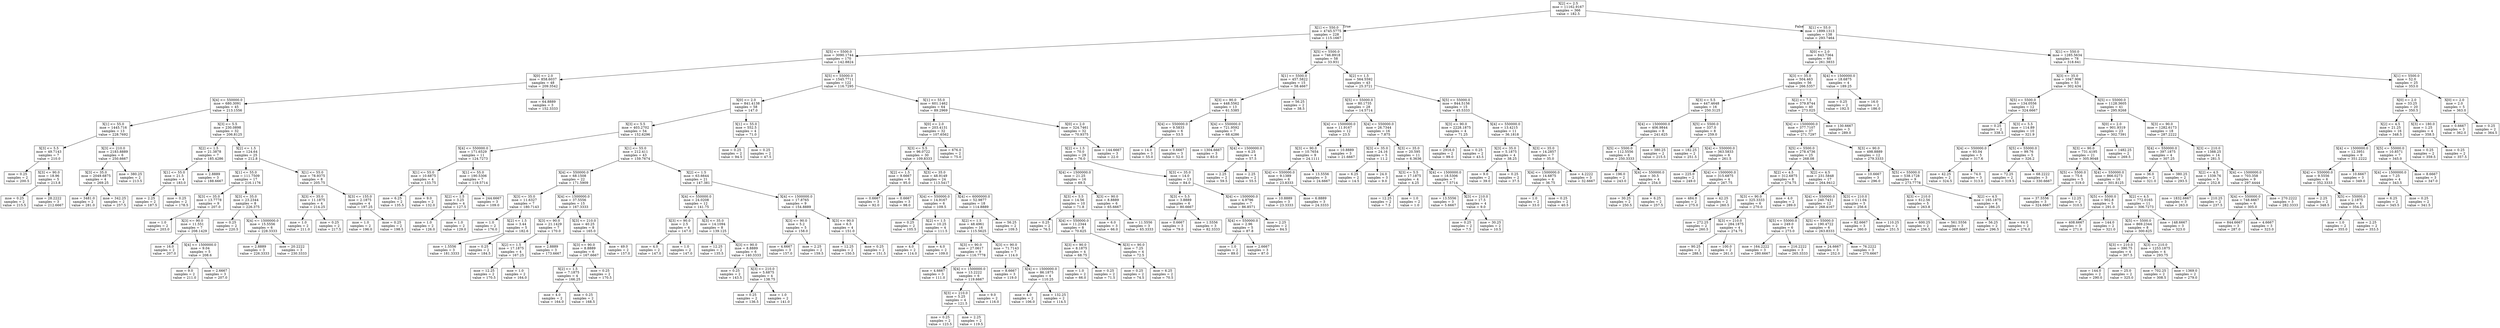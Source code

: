 digraph Tree {
node [shape=box] ;
0 [label="X[2] <= 2.5\nmse = 11162.9167\nsamples = 366\nvalue = 182.5"] ;
1 [label="X[1] <= 550.0\nmse = 4745.5775\nsamples = 228\nvalue = 115.1667"] ;
0 -> 1 [labeldistance=2.5, labelangle=45, headlabel="True"] ;
2 [label="X[5] <= 5500.0\nmse = 3090.1744\nsamples = 170\nvalue = 142.8824"] ;
1 -> 2 ;
3 [label="X[0] <= 2.0\nmse = 858.6037\nsamples = 48\nvalue = 209.3542"] ;
2 -> 3 ;
4 [label="X[4] <= 550000.0\nmse = 680.3091\nsamples = 45\nvalue = 213.1556"] ;
3 -> 4 ;
5 [label="X[1] <= 55.0\nmse = 1445.716\nsamples = 13\nvalue = 228.7692"] ;
4 -> 5 ;
6 [label="X[3] <= 5.5\nmse = 49.7143\nsamples = 7\nvalue = 210.0"] ;
5 -> 6 ;
7 [label="mse = 0.25\nsamples = 2\nvalue = 200.5"] ;
6 -> 7 ;
8 [label="X[3] <= 90.0\nmse = 18.96\nsamples = 5\nvalue = 213.8"] ;
6 -> 8 ;
9 [label="mse = 0.25\nsamples = 2\nvalue = 215.5"] ;
8 -> 9 ;
10 [label="mse = 28.2222\nsamples = 3\nvalue = 212.6667"] ;
8 -> 10 ;
11 [label="X[3] <= 210.0\nmse = 2183.8889\nsamples = 6\nvalue = 250.6667"] ;
5 -> 11 ;
12 [label="X[3] <= 35.0\nmse = 2049.6875\nsamples = 4\nvalue = 269.25"] ;
11 -> 12 ;
13 [label="mse = 3481.0\nsamples = 2\nvalue = 281.0"] ;
12 -> 13 ;
14 [label="mse = 342.25\nsamples = 2\nvalue = 257.5"] ;
12 -> 14 ;
15 [label="mse = 380.25\nsamples = 2\nvalue = 213.5"] ;
11 -> 15 ;
16 [label="X[3] <= 5.5\nmse = 230.0898\nsamples = 32\nvalue = 206.8125"] ;
4 -> 16 ;
17 [label="X[2] <= 1.5\nmse = 21.3878\nsamples = 7\nvalue = 185.4286"] ;
16 -> 17 ;
18 [label="X[1] <= 55.0\nmse = 21.5\nsamples = 4\nvalue = 183.0"] ;
17 -> 18 ;
19 [label="mse = 2.25\nsamples = 2\nvalue = 187.5"] ;
18 -> 19 ;
20 [label="mse = 0.25\nsamples = 2\nvalue = 178.5"] ;
18 -> 20 ;
21 [label="mse = 2.8889\nsamples = 3\nvalue = 188.6667"] ;
17 -> 21 ;
22 [label="X[2] <= 1.5\nmse = 124.64\nsamples = 25\nvalue = 212.8"] ;
16 -> 22 ;
23 [label="X[1] <= 55.0\nmse = 111.7509\nsamples = 17\nvalue = 216.1176"] ;
22 -> 23 ;
24 [label="X[3] <= 35.0\nmse = 13.7778\nsamples = 9\nvalue = 207.0"] ;
23 -> 24 ;
25 [label="mse = 1.0\nsamples = 2\nvalue = 203.0"] ;
24 -> 25 ;
26 [label="X[3] <= 90.0\nmse = 11.551\nsamples = 7\nvalue = 208.1429"] ;
24 -> 26 ;
27 [label="mse = 16.0\nsamples = 2\nvalue = 207.0"] ;
26 -> 27 ;
28 [label="X[4] <= 1500000.0\nmse = 9.04\nsamples = 5\nvalue = 208.6"] ;
26 -> 28 ;
29 [label="mse = 9.0\nsamples = 2\nvalue = 211.0"] ;
28 -> 29 ;
30 [label="mse = 2.6667\nsamples = 3\nvalue = 207.0"] ;
28 -> 30 ;
31 [label="X[3] <= 35.0\nmse = 23.2344\nsamples = 8\nvalue = 226.375"] ;
23 -> 31 ;
32 [label="mse = 0.25\nsamples = 2\nvalue = 220.5"] ;
31 -> 32 ;
33 [label="X[4] <= 1500000.0\nmse = 15.5556\nsamples = 6\nvalue = 228.3333"] ;
31 -> 33 ;
34 [label="mse = 2.8889\nsamples = 3\nvalue = 226.3333"] ;
33 -> 34 ;
35 [label="mse = 20.2222\nsamples = 3\nvalue = 230.3333"] ;
33 -> 35 ;
36 [label="X[1] <= 55.0\nmse = 78.9375\nsamples = 8\nvalue = 205.75"] ;
22 -> 36 ;
37 [label="X[3] <= 35.0\nmse = 11.1875\nsamples = 4\nvalue = 214.25"] ;
36 -> 37 ;
38 [label="mse = 1.0\nsamples = 2\nvalue = 211.0"] ;
37 -> 38 ;
39 [label="mse = 0.25\nsamples = 2\nvalue = 217.5"] ;
37 -> 39 ;
40 [label="X[3] <= 155.0\nmse = 2.1875\nsamples = 4\nvalue = 197.25"] ;
36 -> 40 ;
41 [label="mse = 1.0\nsamples = 2\nvalue = 196.0"] ;
40 -> 41 ;
42 [label="mse = 0.25\nsamples = 2\nvalue = 198.5"] ;
40 -> 42 ;
43 [label="mse = 64.8889\nsamples = 3\nvalue = 152.3333"] ;
3 -> 43 ;
44 [label="X[5] <= 55000.0\nmse = 1545.7711\nsamples = 122\nvalue = 116.7295"] ;
2 -> 44 ;
45 [label="X[0] <= 2.0\nmse = 841.4138\nsamples = 58\nvalue = 147.0"] ;
44 -> 45 ;
46 [label="X[3] <= 5.5\nmse = 403.2702\nsamples = 54\nvalue = 152.6296"] ;
45 -> 46 ;
47 [label="X[4] <= 550000.0\nmse = 171.6529\nsamples = 11\nvalue = 124.7273"] ;
46 -> 47 ;
48 [label="X[1] <= 55.0\nmse = 10.6875\nsamples = 4\nvalue = 133.75"] ;
47 -> 48 ;
49 [label="mse = 6.25\nsamples = 2\nvalue = 135.5"] ;
48 -> 49 ;
50 [label="mse = 9.0\nsamples = 2\nvalue = 132.0"] ;
48 -> 50 ;
51 [label="X[1] <= 55.0\nmse = 190.5306\nsamples = 7\nvalue = 119.5714"] ;
47 -> 51 ;
52 [label="X[2] <= 1.5\nmse = 3.25\nsamples = 4\nvalue = 127.5"] ;
51 -> 52 ;
53 [label="mse = 1.0\nsamples = 2\nvalue = 126.0"] ;
52 -> 53 ;
54 [label="mse = 1.0\nsamples = 2\nvalue = 129.0"] ;
52 -> 54 ;
55 [label="mse = 244.6667\nsamples = 3\nvalue = 109.0"] ;
51 -> 55 ;
56 [label="X[1] <= 55.0\nmse = 212.411\nsamples = 43\nvalue = 159.7674"] ;
46 -> 56 ;
57 [label="X[4] <= 550000.0\nmse = 68.1508\nsamples = 22\nvalue = 171.5909"] ;
56 -> 57 ;
58 [label="X[3] <= 35.0\nmse = 11.6327\nsamples = 7\nvalue = 180.7143"] ;
57 -> 58 ;
59 [label="mse = 1.0\nsamples = 2\nvalue = 176.0"] ;
58 -> 59 ;
60 [label="X[2] <= 1.5\nmse = 3.44\nsamples = 5\nvalue = 182.6"] ;
58 -> 60 ;
61 [label="mse = 1.5556\nsamples = 3\nvalue = 181.3333"] ;
60 -> 61 ;
62 [label="mse = 0.25\nsamples = 2\nvalue = 184.5"] ;
60 -> 62 ;
63 [label="X[4] <= 1500000.0\nmse = 37.5556\nsamples = 15\nvalue = 167.3333"] ;
57 -> 63 ;
64 [label="X[3] <= 90.0\nmse = 21.1429\nsamples = 7\nvalue = 170.0"] ;
63 -> 64 ;
65 [label="X[2] <= 1.5\nmse = 17.1875\nsamples = 4\nvalue = 167.25"] ;
64 -> 65 ;
66 [label="mse = 12.25\nsamples = 2\nvalue = 170.5"] ;
65 -> 66 ;
67 [label="mse = 1.0\nsamples = 2\nvalue = 164.0"] ;
65 -> 67 ;
68 [label="mse = 2.8889\nsamples = 3\nvalue = 173.6667"] ;
64 -> 68 ;
69 [label="X[3] <= 210.0\nmse = 40.25\nsamples = 8\nvalue = 165.0"] ;
63 -> 69 ;
70 [label="X[3] <= 90.0\nmse = 8.8889\nsamples = 6\nvalue = 167.6667"] ;
69 -> 70 ;
71 [label="X[2] <= 1.5\nmse = 7.1875\nsamples = 4\nvalue = 166.25"] ;
70 -> 71 ;
72 [label="mse = 4.0\nsamples = 2\nvalue = 164.0"] ;
71 -> 72 ;
73 [label="mse = 0.25\nsamples = 2\nvalue = 168.5"] ;
71 -> 73 ;
74 [label="mse = 0.25\nsamples = 2\nvalue = 170.5"] ;
70 -> 74 ;
75 [label="mse = 49.0\nsamples = 2\nvalue = 157.0"] ;
69 -> 75 ;
76 [label="X[2] <= 1.5\nmse = 63.6644\nsamples = 21\nvalue = 147.381"] ;
56 -> 76 ;
77 [label="X[4] <= 550000.0\nmse = 24.0208\nsamples = 12\nvalue = 141.75"] ;
76 -> 77 ;
78 [label="X[3] <= 90.0\nmse = 2.5\nsamples = 4\nvalue = 147.0"] ;
77 -> 78 ;
79 [label="mse = 4.0\nsamples = 2\nvalue = 147.0"] ;
78 -> 79 ;
80 [label="mse = 1.0\nsamples = 2\nvalue = 147.0"] ;
78 -> 80 ;
81 [label="X[3] <= 35.0\nmse = 14.1094\nsamples = 8\nvalue = 139.125"] ;
77 -> 81 ;
82 [label="mse = 12.25\nsamples = 2\nvalue = 135.5"] ;
81 -> 82 ;
83 [label="X[3] <= 90.0\nmse = 8.8889\nsamples = 6\nvalue = 140.3333"] ;
81 -> 83 ;
84 [label="mse = 0.25\nsamples = 2\nvalue = 143.5"] ;
83 -> 84 ;
85 [label="X[3] <= 210.0\nmse = 5.6875\nsamples = 4\nvalue = 138.75"] ;
83 -> 85 ;
86 [label="mse = 0.25\nsamples = 2\nvalue = 136.5"] ;
85 -> 86 ;
87 [label="mse = 1.0\nsamples = 2\nvalue = 141.0"] ;
85 -> 87 ;
88 [label="X[4] <= 1500000.0\nmse = 17.8765\nsamples = 9\nvalue = 154.8889"] ;
76 -> 88 ;
89 [label="X[3] <= 90.0\nmse = 5.2\nsamples = 5\nvalue = 158.0"] ;
88 -> 89 ;
90 [label="mse = 4.6667\nsamples = 3\nvalue = 157.0"] ;
89 -> 90 ;
91 [label="mse = 2.25\nsamples = 2\nvalue = 159.5"] ;
89 -> 91 ;
92 [label="X[3] <= 90.0\nmse = 6.5\nsamples = 4\nvalue = 151.0"] ;
88 -> 92 ;
93 [label="mse = 12.25\nsamples = 2\nvalue = 150.5"] ;
92 -> 93 ;
94 [label="mse = 0.25\nsamples = 2\nvalue = 151.5"] ;
92 -> 94 ;
95 [label="X[1] <= 55.0\nmse = 552.5\nsamples = 4\nvalue = 71.0"] ;
45 -> 95 ;
96 [label="mse = 0.25\nsamples = 2\nvalue = 94.5"] ;
95 -> 96 ;
97 [label="mse = 0.25\nsamples = 2\nvalue = 47.5"] ;
95 -> 97 ;
98 [label="X[1] <= 55.0\nmse = 601.1462\nsamples = 64\nvalue = 89.2969"] ;
44 -> 98 ;
99 [label="X[0] <= 2.0\nmse = 203.4131\nsamples = 32\nvalue = 107.6562"] ;
98 -> 99 ;
100 [label="X[3] <= 5.5\nmse = 96.0722\nsamples = 30\nvalue = 109.8333"] ;
99 -> 100 ;
101 [label="X[2] <= 1.5\nmse = 9.6667\nsamples = 6\nvalue = 95.0"] ;
100 -> 101 ;
102 [label="mse = 0.6667\nsamples = 3\nvalue = 92.0"] ;
101 -> 102 ;
103 [label="mse = 0.6667\nsamples = 3\nvalue = 98.0"] ;
101 -> 103 ;
104 [label="X[3] <= 35.0\nmse = 48.9149\nsamples = 24\nvalue = 113.5417"] ;
100 -> 104 ;
105 [label="X[4] <= 550000.0\nmse = 14.9167\nsamples = 6\nvalue = 109.5"] ;
104 -> 105 ;
106 [label="mse = 0.25\nsamples = 2\nvalue = 105.5"] ;
105 -> 106 ;
107 [label="X[2] <= 1.5\nmse = 10.25\nsamples = 4\nvalue = 111.5"] ;
105 -> 107 ;
108 [label="mse = 4.0\nsamples = 2\nvalue = 114.0"] ;
107 -> 108 ;
109 [label="mse = 4.0\nsamples = 2\nvalue = 109.0"] ;
107 -> 109 ;
110 [label="X[4] <= 6000000.0\nmse = 52.9877\nsamples = 18\nvalue = 114.8889"] ;
104 -> 110 ;
111 [label="X[2] <= 1.5\nmse = 48.4961\nsamples = 16\nvalue = 115.5625"] ;
110 -> 111 ;
112 [label="X[3] <= 90.0\nmse = 27.0617\nsamples = 9\nvalue = 116.7778"] ;
111 -> 112 ;
113 [label="mse = 4.6667\nsamples = 3\nvalue = 111.0"] ;
112 -> 113 ;
114 [label="X[4] <= 1500000.0\nmse = 13.2222\nsamples = 6\nvalue = 119.6667"] ;
112 -> 114 ;
115 [label="X[3] <= 210.0\nmse = 5.25\nsamples = 4\nvalue = 121.5"] ;
114 -> 115 ;
116 [label="mse = 0.25\nsamples = 2\nvalue = 123.5"] ;
115 -> 116 ;
117 [label="mse = 2.25\nsamples = 2\nvalue = 119.5"] ;
115 -> 117 ;
118 [label="mse = 9.0\nsamples = 2\nvalue = 116.0"] ;
114 -> 118 ;
119 [label="X[3] <= 90.0\nmse = 71.7143\nsamples = 7\nvalue = 114.0"] ;
111 -> 119 ;
120 [label="mse = 8.6667\nsamples = 3\nvalue = 119.0"] ;
119 -> 120 ;
121 [label="X[4] <= 1500000.0\nmse = 86.1875\nsamples = 4\nvalue = 110.25"] ;
119 -> 121 ;
122 [label="mse = 4.0\nsamples = 2\nvalue = 106.0"] ;
121 -> 122 ;
123 [label="mse = 132.25\nsamples = 2\nvalue = 114.5"] ;
121 -> 123 ;
124 [label="mse = 56.25\nsamples = 2\nvalue = 109.5"] ;
110 -> 124 ;
125 [label="mse = 676.0\nsamples = 2\nvalue = 75.0"] ;
99 -> 125 ;
126 [label="X[0] <= 2.0\nmse = 324.7461\nsamples = 32\nvalue = 70.9375"] ;
98 -> 126 ;
127 [label="X[2] <= 1.5\nmse = 70.0\nsamples = 29\nvalue = 76.0"] ;
126 -> 127 ;
128 [label="X[4] <= 1500000.0\nmse = 21.25\nsamples = 16\nvalue = 69.5"] ;
127 -> 128 ;
129 [label="X[3] <= 5.5\nmse = 14.56\nsamples = 10\nvalue = 71.8"] ;
128 -> 129 ;
130 [label="mse = 0.25\nsamples = 2\nvalue = 76.5"] ;
129 -> 130 ;
131 [label="X[4] <= 550000.0\nmse = 11.2344\nsamples = 8\nvalue = 70.625"] ;
129 -> 131 ;
132 [label="X[3] <= 90.0\nmse = 8.1875\nsamples = 4\nvalue = 68.75"] ;
131 -> 132 ;
133 [label="mse = 1.0\nsamples = 2\nvalue = 66.0"] ;
132 -> 133 ;
134 [label="mse = 0.25\nsamples = 2\nvalue = 71.5"] ;
132 -> 134 ;
135 [label="X[3] <= 90.0\nmse = 7.25\nsamples = 4\nvalue = 72.5"] ;
131 -> 135 ;
136 [label="mse = 0.25\nsamples = 2\nvalue = 74.5"] ;
135 -> 136 ;
137 [label="mse = 6.25\nsamples = 2\nvalue = 70.5"] ;
135 -> 137 ;
138 [label="X[3] <= 90.0\nmse = 8.8889\nsamples = 6\nvalue = 65.6667"] ;
128 -> 138 ;
139 [label="mse = 6.0\nsamples = 3\nvalue = 66.0"] ;
138 -> 139 ;
140 [label="mse = 11.5556\nsamples = 3\nvalue = 65.3333"] ;
138 -> 140 ;
141 [label="X[3] <= 35.0\nmse = 14.0\nsamples = 13\nvalue = 84.0"] ;
127 -> 141 ;
142 [label="X[3] <= 5.5\nmse = 3.8889\nsamples = 6\nvalue = 80.6667"] ;
141 -> 142 ;
143 [label="mse = 0.6667\nsamples = 3\nvalue = 79.0"] ;
142 -> 143 ;
144 [label="mse = 1.5556\nsamples = 3\nvalue = 82.3333"] ;
142 -> 144 ;
145 [label="X[4] <= 1500000.0\nmse = 4.9796\nsamples = 7\nvalue = 86.8571"] ;
141 -> 145 ;
146 [label="X[4] <= 550000.0\nmse = 2.96\nsamples = 5\nvalue = 87.8"] ;
145 -> 146 ;
147 [label="mse = 1.0\nsamples = 2\nvalue = 89.0"] ;
146 -> 147 ;
148 [label="mse = 2.6667\nsamples = 3\nvalue = 87.0"] ;
146 -> 148 ;
149 [label="mse = 2.25\nsamples = 2\nvalue = 84.5"] ;
145 -> 149 ;
150 [label="mse = 144.6667\nsamples = 3\nvalue = 22.0"] ;
126 -> 150 ;
151 [label="X[5] <= 5500.0\nmse = 746.8918\nsamples = 58\nvalue = 33.931"] ;
1 -> 151 ;
152 [label="X[1] <= 5500.0\nmse = 457.5822\nsamples = 15\nvalue = 58.4667"] ;
151 -> 152 ;
153 [label="X[3] <= 90.0\nmse = 448.5562\nsamples = 13\nvalue = 61.5385"] ;
152 -> 153 ;
154 [label="X[4] <= 550000.0\nmse = 9.5833\nsamples = 6\nvalue = 53.5"] ;
153 -> 154 ;
155 [label="mse = 14.0\nsamples = 3\nvalue = 55.0"] ;
154 -> 155 ;
156 [label="mse = 0.6667\nsamples = 3\nvalue = 52.0"] ;
154 -> 156 ;
157 [label="X[4] <= 550000.0\nmse = 721.9592\nsamples = 7\nvalue = 68.4286"] ;
153 -> 157 ;
158 [label="mse = 1304.6667\nsamples = 3\nvalue = 83.0"] ;
157 -> 158 ;
159 [label="X[4] <= 1500000.0\nmse = 6.25\nsamples = 4\nvalue = 57.5"] ;
157 -> 159 ;
160 [label="mse = 2.25\nsamples = 2\nvalue = 59.5"] ;
159 -> 160 ;
161 [label="mse = 2.25\nsamples = 2\nvalue = 55.5"] ;
159 -> 161 ;
162 [label="mse = 56.25\nsamples = 2\nvalue = 38.5"] ;
152 -> 162 ;
163 [label="X[2] <= 1.5\nmse = 564.5592\nsamples = 43\nvalue = 25.3721"] ;
151 -> 163 ;
164 [label="X[5] <= 55000.0\nmse = 80.1735\nsamples = 28\nvalue = 14.5714"] ;
163 -> 164 ;
165 [label="X[4] <= 1500000.0\nmse = 11.9167\nsamples = 12\nvalue = 23.5"] ;
164 -> 165 ;
166 [label="X[3] <= 90.0\nmse = 10.7654\nsamples = 9\nvalue = 24.1111"] ;
165 -> 166 ;
167 [label="X[4] <= 550000.0\nmse = 9.1389\nsamples = 6\nvalue = 23.8333"] ;
166 -> 167 ;
168 [label="mse = 10.8889\nsamples = 3\nvalue = 23.3333"] ;
167 -> 168 ;
169 [label="mse = 6.8889\nsamples = 3\nvalue = 24.3333"] ;
167 -> 169 ;
170 [label="mse = 13.5556\nsamples = 3\nvalue = 24.6667"] ;
166 -> 170 ;
171 [label="mse = 10.8889\nsamples = 3\nvalue = 21.6667"] ;
165 -> 171 ;
172 [label="X[4] <= 550000.0\nmse = 26.7344\nsamples = 16\nvalue = 7.875"] ;
164 -> 172 ;
173 [label="X[3] <= 35.0\nmse = 24.16\nsamples = 5\nvalue = 11.2"] ;
172 -> 173 ;
174 [label="mse = 6.25\nsamples = 2\nvalue = 14.5"] ;
173 -> 174 ;
175 [label="mse = 24.0\nsamples = 3\nvalue = 9.0"] ;
173 -> 175 ;
176 [label="X[3] <= 35.0\nmse = 20.595\nsamples = 11\nvalue = 6.3636"] ;
172 -> 176 ;
177 [label="X[3] <= 5.5\nmse = 17.1875\nsamples = 4\nvalue = 4.25"] ;
176 -> 177 ;
178 [label="mse = 12.25\nsamples = 2\nvalue = 7.5"] ;
177 -> 178 ;
179 [label="mse = 1.0\nsamples = 2\nvalue = 1.0"] ;
177 -> 179 ;
180 [label="X[4] <= 1500000.0\nmse = 18.5306\nsamples = 7\nvalue = 7.5714"] ;
176 -> 180 ;
181 [label="mse = 13.5556\nsamples = 3\nvalue = 5.6667"] ;
180 -> 181 ;
182 [label="X[3] <= 210.0\nmse = 17.5\nsamples = 4\nvalue = 9.0"] ;
180 -> 182 ;
183 [label="mse = 0.25\nsamples = 2\nvalue = 7.5"] ;
182 -> 183 ;
184 [label="mse = 30.25\nsamples = 2\nvalue = 10.5"] ;
182 -> 184 ;
185 [label="X[5] <= 55000.0\nmse = 844.5156\nsamples = 15\nvalue = 45.5333"] ;
163 -> 185 ;
186 [label="X[3] <= 90.0\nmse = 2228.1875\nsamples = 4\nvalue = 71.25"] ;
185 -> 186 ;
187 [label="mse = 2916.0\nsamples = 2\nvalue = 99.0"] ;
186 -> 187 ;
188 [label="mse = 0.25\nsamples = 2\nvalue = 43.5"] ;
186 -> 188 ;
189 [label="X[4] <= 550000.0\nmse = 13.4215\nsamples = 11\nvalue = 36.1818"] ;
185 -> 189 ;
190 [label="X[3] <= 35.0\nmse = 5.1875\nsamples = 4\nvalue = 38.25"] ;
189 -> 190 ;
191 [label="mse = 9.0\nsamples = 2\nvalue = 39.0"] ;
190 -> 191 ;
192 [label="mse = 0.25\nsamples = 2\nvalue = 37.5"] ;
190 -> 192 ;
193 [label="X[3] <= 35.0\nmse = 14.2857\nsamples = 7\nvalue = 35.0"] ;
189 -> 193 ;
194 [label="X[4] <= 1500000.0\nmse = 14.6875\nsamples = 4\nvalue = 36.75"] ;
193 -> 194 ;
195 [label="mse = 1.0\nsamples = 2\nvalue = 33.0"] ;
194 -> 195 ;
196 [label="mse = 0.25\nsamples = 2\nvalue = 40.5"] ;
194 -> 196 ;
197 [label="mse = 4.2222\nsamples = 3\nvalue = 32.6667"] ;
193 -> 197 ;
198 [label="X[1] <= 55.0\nmse = 1899.1313\nsamples = 138\nvalue = 293.7464"] ;
0 -> 198 [labeldistance=2.5, labelangle=-45, headlabel="False"] ;
199 [label="X[0] <= 2.0\nmse = 843.7364\nsamples = 60\nvalue = 261.3833"] ;
198 -> 199 ;
200 [label="X[3] <= 35.0\nmse = 504.463\nsamples = 56\nvalue = 266.5357"] ;
199 -> 200 ;
201 [label="X[3] <= 5.5\nmse = 447.4648\nsamples = 16\nvalue = 250.3125"] ;
200 -> 201 ;
202 [label="X[4] <= 1500000.0\nmse = 406.9844\nsamples = 8\nvalue = 241.625"] ;
201 -> 202 ;
203 [label="X[5] <= 5500.0\nmse = 112.5556\nsamples = 6\nvalue = 250.3333"] ;
202 -> 203 ;
204 [label="mse = 196.0\nsamples = 2\nvalue = 243.0"] ;
203 -> 204 ;
205 [label="X[4] <= 550000.0\nmse = 30.5\nsamples = 4\nvalue = 254.0"] ;
203 -> 205 ;
206 [label="mse = 30.25\nsamples = 2\nvalue = 250.5"] ;
205 -> 206 ;
207 [label="mse = 6.25\nsamples = 2\nvalue = 257.5"] ;
205 -> 207 ;
208 [label="mse = 380.25\nsamples = 2\nvalue = 215.5"] ;
202 -> 208 ;
209 [label="X[5] <= 5500.0\nmse = 337.0\nsamples = 8\nvalue = 259.0"] ;
201 -> 209 ;
210 [label="mse = 182.25\nsamples = 2\nvalue = 251.5"] ;
209 -> 210 ;
211 [label="X[4] <= 550000.0\nmse = 363.5833\nsamples = 6\nvalue = 261.5"] ;
209 -> 211 ;
212 [label="mse = 225.0\nsamples = 2\nvalue = 249.0"] ;
211 -> 212 ;
213 [label="X[4] <= 1500000.0\nmse = 315.6875\nsamples = 4\nvalue = 267.75"] ;
211 -> 213 ;
214 [label="mse = 484.0\nsamples = 2\nvalue = 275.0"] ;
213 -> 214 ;
215 [label="mse = 42.25\nsamples = 2\nvalue = 260.5"] ;
213 -> 215 ;
216 [label="X[2] <= 7.5\nmse = 379.8744\nsamples = 40\nvalue = 273.025"] ;
200 -> 216 ;
217 [label="X[4] <= 1500000.0\nmse = 377.7107\nsamples = 37\nvalue = 271.7297"] ;
216 -> 217 ;
218 [label="X[5] <= 5500.0\nmse = 278.4736\nsamples = 25\nvalue = 268.08"] ;
217 -> 218 ;
219 [label="X[2] <= 4.5\nmse = 312.6875\nsamples = 8\nvalue = 274.75"] ;
218 -> 219 ;
220 [label="X[3] <= 90.0\nmse = 325.3333\nsamples = 6\nvalue = 270.0"] ;
219 -> 220 ;
221 [label="mse = 272.25\nsamples = 2\nvalue = 260.5"] ;
220 -> 221 ;
222 [label="X[3] <= 210.0\nmse = 284.1875\nsamples = 4\nvalue = 274.75"] ;
220 -> 222 ;
223 [label="mse = 90.25\nsamples = 2\nvalue = 288.5"] ;
222 -> 223 ;
224 [label="mse = 100.0\nsamples = 2\nvalue = 261.0"] ;
222 -> 224 ;
225 [label="mse = 4.0\nsamples = 2\nvalue = 289.0"] ;
219 -> 225 ;
226 [label="X[2] <= 4.5\nmse = 231.5848\nsamples = 17\nvalue = 264.9412"] ;
218 -> 226 ;
227 [label="X[4] <= 550000.0\nmse = 240.7431\nsamples = 12\nvalue = 268.4167"] ;
226 -> 227 ;
228 [label="X[5] <= 55000.0\nmse = 249.0\nsamples = 6\nvalue = 273.0"] ;
227 -> 228 ;
229 [label="mse = 164.2222\nsamples = 3\nvalue = 280.6667"] ;
228 -> 229 ;
230 [label="mse = 216.2222\nsamples = 3\nvalue = 265.3333"] ;
228 -> 230 ;
231 [label="X[5] <= 55000.0\nmse = 190.4722\nsamples = 6\nvalue = 263.8333"] ;
227 -> 231 ;
232 [label="mse = 24.6667\nsamples = 3\nvalue = 252.0"] ;
231 -> 232 ;
233 [label="mse = 76.2222\nsamples = 3\nvalue = 275.6667"] ;
231 -> 233 ;
234 [label="X[3] <= 210.0\nmse = 111.04\nsamples = 5\nvalue = 256.6"] ;
226 -> 234 ;
235 [label="mse = 82.6667\nsamples = 3\nvalue = 260.0"] ;
234 -> 235 ;
236 [label="mse = 110.25\nsamples = 2\nvalue = 251.5"] ;
234 -> 236 ;
237 [label="X[3] <= 90.0\nmse = 498.8889\nsamples = 12\nvalue = 279.3333"] ;
217 -> 237 ;
238 [label="mse = 10.6667\nsamples = 3\nvalue = 296.0"] ;
237 -> 238 ;
239 [label="X[5] <= 55000.0\nmse = 538.1728\nsamples = 9\nvalue = 273.7778"] ;
237 -> 239 ;
240 [label="X[3] <= 210.0\nmse = 612.56\nsamples = 5\nvalue = 263.8"] ;
239 -> 240 ;
241 [label="mse = 600.25\nsamples = 2\nvalue = 256.5"] ;
240 -> 241 ;
242 [label="mse = 561.5556\nsamples = 3\nvalue = 268.6667"] ;
240 -> 242 ;
243 [label="X[2] <= 4.5\nmse = 165.1875\nsamples = 4\nvalue = 286.25"] ;
239 -> 243 ;
244 [label="mse = 56.25\nsamples = 2\nvalue = 296.5"] ;
243 -> 244 ;
245 [label="mse = 64.0\nsamples = 2\nvalue = 276.0"] ;
243 -> 245 ;
246 [label="mse = 130.6667\nsamples = 3\nvalue = 289.0"] ;
216 -> 246 ;
247 [label="X[4] <= 1500000.0\nmse = 18.6875\nsamples = 4\nvalue = 189.25"] ;
199 -> 247 ;
248 [label="mse = 0.25\nsamples = 2\nvalue = 192.5"] ;
247 -> 248 ;
249 [label="mse = 16.0\nsamples = 2\nvalue = 186.0"] ;
247 -> 249 ;
250 [label="X[1] <= 550.0\nmse = 1285.5634\nsamples = 78\nvalue = 318.641"] ;
198 -> 250 ;
251 [label="X[3] <= 35.0\nmse = 1047.906\nsamples = 53\nvalue = 302.434"] ;
250 -> 251 ;
252 [label="X[5] <= 5500.0\nmse = 134.0556\nsamples = 12\nvalue = 324.6667"] ;
251 -> 252 ;
253 [label="mse = 0.25\nsamples = 2\nvalue = 338.5"] ;
252 -> 253 ;
254 [label="X[3] <= 5.5\nmse = 114.89\nsamples = 10\nvalue = 321.9"] ;
252 -> 254 ;
255 [label="X[4] <= 550000.0\nmse = 93.04\nsamples = 5\nvalue = 317.6"] ;
254 -> 255 ;
256 [label="mse = 42.25\nsamples = 2\nvalue = 324.5"] ;
255 -> 256 ;
257 [label="mse = 74.0\nsamples = 3\nvalue = 313.0"] ;
255 -> 257 ;
258 [label="X[5] <= 55000.0\nmse = 99.76\nsamples = 5\nvalue = 326.2"] ;
254 -> 258 ;
259 [label="mse = 72.25\nsamples = 2\nvalue = 319.5"] ;
258 -> 259 ;
260 [label="mse = 68.2222\nsamples = 3\nvalue = 330.6667"] ;
258 -> 260 ;
261 [label="X[5] <= 55000.0\nmse = 1128.3605\nsamples = 41\nvalue = 295.9268"] ;
251 -> 261 ;
262 [label="X[0] <= 2.0\nmse = 901.9319\nsamples = 23\nvalue = 302.7391"] ;
261 -> 262 ;
263 [label="X[3] <= 90.0\nmse = 731.4195\nsamples = 21\nvalue = 305.9048"] ;
262 -> 263 ;
264 [label="X[5] <= 5500.0\nmse = 75.6\nsamples = 5\nvalue = 319.0"] ;
263 -> 264 ;
265 [label="mse = 37.5556\nsamples = 3\nvalue = 324.6667"] ;
264 -> 265 ;
266 [label="mse = 12.25\nsamples = 2\nvalue = 310.5"] ;
264 -> 266 ;
267 [label="X[4] <= 550000.0\nmse = 866.0273\nsamples = 16\nvalue = 301.8125"] ;
263 -> 267 ;
268 [label="X[5] <= 5500.0\nmse = 902.8\nsamples = 5\nvalue = 291.0"] ;
267 -> 268 ;
269 [label="mse = 408.6667\nsamples = 3\nvalue = 271.0"] ;
268 -> 269 ;
270 [label="mse = 144.0\nsamples = 2\nvalue = 321.0"] ;
268 -> 270 ;
271 [label="X[2] <= 4.5\nmse = 772.0165\nsamples = 11\nvalue = 306.7273"] ;
267 -> 271 ;
272 [label="X[5] <= 5500.0\nmse = 869.2344\nsamples = 8\nvalue = 300.625"] ;
271 -> 272 ;
273 [label="X[3] <= 210.0\nmse = 390.75\nsamples = 4\nvalue = 307.5"] ;
272 -> 273 ;
274 [label="mse = 144.0\nsamples = 2\nvalue = 290.0"] ;
273 -> 274 ;
275 [label="mse = 25.0\nsamples = 2\nvalue = 325.0"] ;
273 -> 275 ;
276 [label="X[3] <= 210.0\nmse = 1253.1875\nsamples = 4\nvalue = 293.75"] ;
272 -> 276 ;
277 [label="mse = 702.25\nsamples = 2\nvalue = 308.5"] ;
276 -> 277 ;
278 [label="mse = 1369.0\nsamples = 2\nvalue = 279.0"] ;
276 -> 278 ;
279 [label="mse = 148.6667\nsamples = 3\nvalue = 323.0"] ;
271 -> 279 ;
280 [label="mse = 1482.25\nsamples = 2\nvalue = 269.5"] ;
262 -> 280 ;
281 [label="X[3] <= 90.0\nmse = 1282.6173\nsamples = 18\nvalue = 287.2222"] ;
261 -> 281 ;
282 [label="X[4] <= 550000.0\nmse = 397.1875\nsamples = 4\nvalue = 307.25"] ;
281 -> 282 ;
283 [label="mse = 36.0\nsamples = 2\nvalue = 321.0"] ;
282 -> 283 ;
284 [label="mse = 380.25\nsamples = 2\nvalue = 293.5"] ;
282 -> 284 ;
285 [label="X[3] <= 210.0\nmse = 1388.25\nsamples = 14\nvalue = 281.5"] ;
281 -> 285 ;
286 [label="X[2] <= 4.5\nmse = 1339.76\nsamples = 5\nvalue = 252.8"] ;
285 -> 286 ;
287 [label="mse = 1832.6667\nsamples = 3\nvalue = 263.0"] ;
286 -> 287 ;
288 [label="mse = 210.25\nsamples = 2\nvalue = 237.5"] ;
286 -> 288 ;
289 [label="X[4] <= 1500000.0\nmse = 703.358\nsamples = 9\nvalue = 297.4444"] ;
285 -> 289 ;
290 [label="X[4] <= 550000.0\nmse = 748.6667\nsamples = 6\nvalue = 305.0"] ;
289 -> 290 ;
291 [label="mse = 844.6667\nsamples = 3\nvalue = 287.0"] ;
290 -> 291 ;
292 [label="mse = 4.6667\nsamples = 3\nvalue = 323.0"] ;
290 -> 292 ;
293 [label="mse = 270.2222\nsamples = 3\nvalue = 282.3333"] ;
289 -> 293 ;
294 [label="X[1] <= 5500.0\nmse = 52.0\nsamples = 25\nvalue = 353.0"] ;
250 -> 294 ;
295 [label="X[0] <= 2.0\nmse = 33.25\nsamples = 20\nvalue = 350.5"] ;
294 -> 295 ;
296 [label="X[2] <= 4.5\nmse = 21.25\nsamples = 16\nvalue = 348.5"] ;
295 -> 296 ;
297 [label="X[4] <= 1500000.0\nmse = 12.3951\nsamples = 9\nvalue = 351.2222"] ;
296 -> 297 ;
298 [label="X[4] <= 550000.0\nmse = 9.5556\nsamples = 6\nvalue = 352.3333"] ;
297 -> 298 ;
299 [label="mse = 2.25\nsamples = 2\nvalue = 348.5"] ;
298 -> 299 ;
300 [label="X[5] <= 55000.0\nmse = 2.1875\nsamples = 4\nvalue = 354.25"] ;
298 -> 300 ;
301 [label="mse = 1.0\nsamples = 2\nvalue = 355.0"] ;
300 -> 301 ;
302 [label="mse = 2.25\nsamples = 2\nvalue = 353.5"] ;
300 -> 302 ;
303 [label="mse = 10.6667\nsamples = 3\nvalue = 349.0"] ;
297 -> 303 ;
304 [label="X[5] <= 55000.0\nmse = 10.8571\nsamples = 7\nvalue = 345.0"] ;
296 -> 304 ;
305 [label="X[4] <= 1500000.0\nmse = 7.25\nsamples = 4\nvalue = 343.5"] ;
304 -> 305 ;
306 [label="mse = 6.25\nsamples = 2\nvalue = 345.5"] ;
305 -> 306 ;
307 [label="mse = 0.25\nsamples = 2\nvalue = 341.5"] ;
305 -> 307 ;
308 [label="mse = 8.6667\nsamples = 3\nvalue = 347.0"] ;
304 -> 308 ;
309 [label="X[3] <= 180.0\nmse = 1.25\nsamples = 4\nvalue = 358.5"] ;
295 -> 309 ;
310 [label="mse = 0.25\nsamples = 2\nvalue = 359.5"] ;
309 -> 310 ;
311 [label="mse = 0.25\nsamples = 2\nvalue = 357.5"] ;
309 -> 311 ;
312 [label="X[0] <= 2.0\nmse = 2.0\nsamples = 5\nvalue = 363.0"] ;
294 -> 312 ;
313 [label="mse = 0.6667\nsamples = 3\nvalue = 362.0"] ;
312 -> 313 ;
314 [label="mse = 0.25\nsamples = 2\nvalue = 364.5"] ;
312 -> 314 ;
}